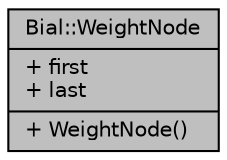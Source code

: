 digraph "Bial::WeightNode"
{
  edge [fontname="Helvetica",fontsize="10",labelfontname="Helvetica",labelfontsize="10"];
  node [fontname="Helvetica",fontsize="10",shape=record];
  Node1 [label="{Bial::WeightNode\n|+ first\l+ last\l|+ WeightNode()\l}",height=0.2,width=0.4,color="black", fillcolor="grey75", style="filled", fontcolor="black"];
}
